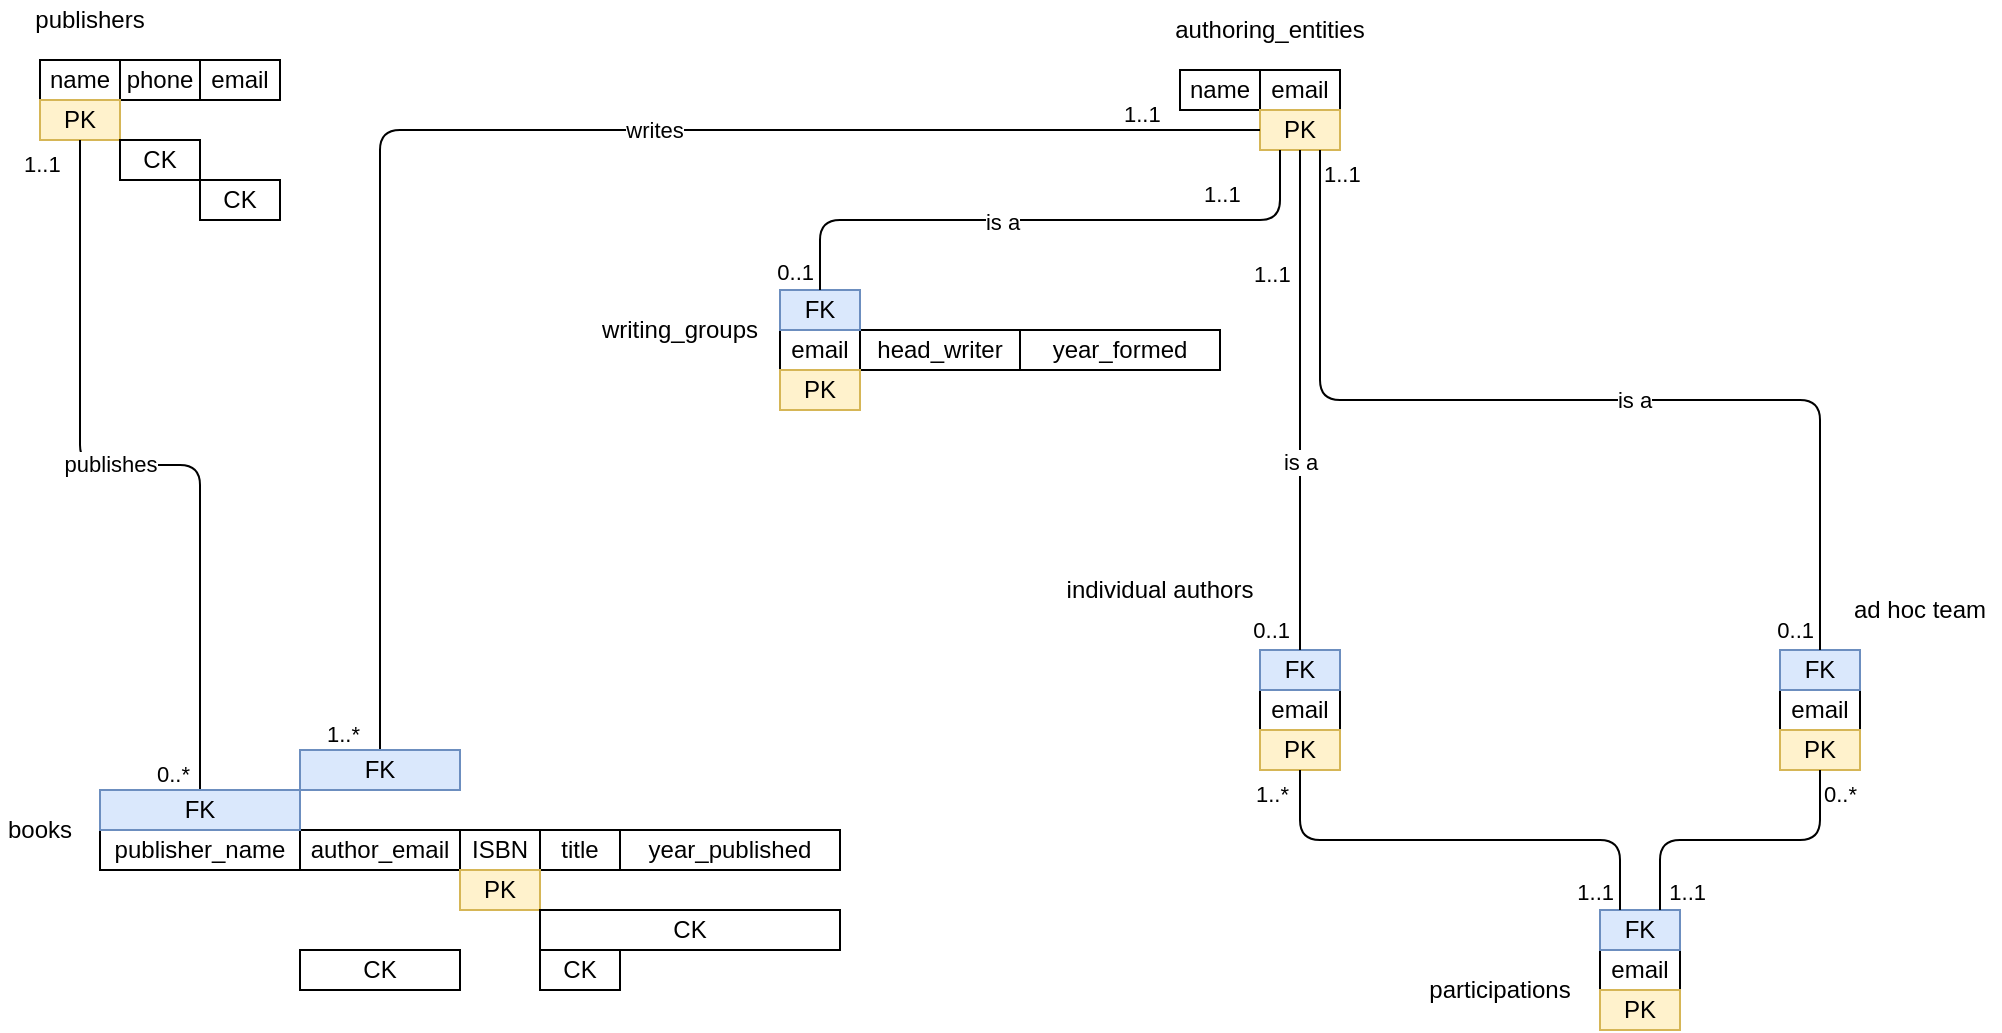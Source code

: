 <mxfile version="15.2.7" type="device"><diagram id="LP7OXKcV8oIc1YrcsEJI" name="RS"><mxGraphModel dx="1126" dy="537" grid="1" gridSize="10" guides="1" tooltips="1" connect="1" arrows="1" fold="1" page="1" pageScale="1" pageWidth="1100" pageHeight="850" math="0" shadow="0"><root><mxCell id="0"/><mxCell id="1" parent="0"/><mxCell id="6r-AQUfC-HKuCnBLaofK-1" value="publishers" style="text;html=1;strokeColor=none;fillColor=none;align=center;verticalAlign=middle;whiteSpace=wrap;rounded=0;" vertex="1" parent="1"><mxGeometry x="90" y="75" width="70" height="20" as="geometry"/></mxCell><mxCell id="6r-AQUfC-HKuCnBLaofK-2" value="authoring_entities" style="text;html=1;strokeColor=none;fillColor=none;align=center;verticalAlign=middle;whiteSpace=wrap;rounded=0;" vertex="1" parent="1"><mxGeometry x="650" y="80" width="130" height="20" as="geometry"/></mxCell><mxCell id="6r-AQUfC-HKuCnBLaofK-3" value="books" style="text;html=1;strokeColor=none;fillColor=none;align=center;verticalAlign=middle;whiteSpace=wrap;rounded=0;" vertex="1" parent="1"><mxGeometry x="80" y="480" width="40" height="20" as="geometry"/></mxCell><mxCell id="6r-AQUfC-HKuCnBLaofK-4" value="ad hoc team" style="text;html=1;strokeColor=none;fillColor=none;align=center;verticalAlign=middle;whiteSpace=wrap;rounded=0;" vertex="1" parent="1"><mxGeometry x="1000" y="370" width="80" height="20" as="geometry"/></mxCell><mxCell id="6r-AQUfC-HKuCnBLaofK-5" value="writing_groups" style="text;html=1;strokeColor=none;fillColor=none;align=center;verticalAlign=middle;whiteSpace=wrap;rounded=0;" vertex="1" parent="1"><mxGeometry x="370" y="230" width="100" height="20" as="geometry"/></mxCell><mxCell id="6r-AQUfC-HKuCnBLaofK-6" value="individual authors" style="text;html=1;strokeColor=none;fillColor=none;align=center;verticalAlign=middle;whiteSpace=wrap;rounded=0;" vertex="1" parent="1"><mxGeometry x="600" y="360" width="120" height="20" as="geometry"/></mxCell><mxCell id="6r-AQUfC-HKuCnBLaofK-7" value="name" style="text;html=1;strokeColor=default;fillColor=none;align=center;verticalAlign=middle;whiteSpace=wrap;rounded=0;" vertex="1" parent="1"><mxGeometry x="100" y="105" width="40" height="20" as="geometry"/></mxCell><mxCell id="6r-AQUfC-HKuCnBLaofK-8" value="phone" style="text;html=1;strokeColor=default;fillColor=none;align=center;verticalAlign=middle;whiteSpace=wrap;rounded=0;" vertex="1" parent="1"><mxGeometry x="140" y="105" width="40" height="20" as="geometry"/></mxCell><mxCell id="6r-AQUfC-HKuCnBLaofK-9" value="email" style="text;html=1;strokeColor=default;fillColor=none;align=center;verticalAlign=middle;whiteSpace=wrap;rounded=0;" vertex="1" parent="1"><mxGeometry x="180" y="105" width="40" height="20" as="geometry"/></mxCell><mxCell id="6r-AQUfC-HKuCnBLaofK-10" value="name" style="text;html=1;strokeColor=default;fillColor=none;align=center;verticalAlign=middle;whiteSpace=wrap;rounded=0;" vertex="1" parent="1"><mxGeometry x="670" y="110" width="40" height="20" as="geometry"/></mxCell><mxCell id="6r-AQUfC-HKuCnBLaofK-11" value="head_writer" style="text;html=1;strokeColor=default;fillColor=none;align=center;verticalAlign=middle;whiteSpace=wrap;rounded=0;" vertex="1" parent="1"><mxGeometry x="510" y="240" width="80" height="20" as="geometry"/></mxCell><mxCell id="6r-AQUfC-HKuCnBLaofK-12" value="email" style="text;html=1;strokeColor=default;fillColor=none;align=center;verticalAlign=middle;whiteSpace=wrap;rounded=0;" vertex="1" parent="1"><mxGeometry x="710" y="110" width="40" height="20" as="geometry"/></mxCell><mxCell id="6r-AQUfC-HKuCnBLaofK-13" value="PK" style="text;html=1;strokeColor=#d6b656;fillColor=#fff2cc;align=center;verticalAlign=middle;whiteSpace=wrap;rounded=0;" vertex="1" parent="1"><mxGeometry x="100" y="125" width="40" height="20" as="geometry"/></mxCell><mxCell id="6r-AQUfC-HKuCnBLaofK-14" value="PK" style="text;html=1;strokeColor=#d6b656;fillColor=#fff2cc;align=center;verticalAlign=middle;whiteSpace=wrap;rounded=0;" vertex="1" parent="1"><mxGeometry x="710" y="130" width="40" height="20" as="geometry"/></mxCell><mxCell id="6r-AQUfC-HKuCnBLaofK-15" value="publisher_name" style="text;html=1;strokeColor=default;fillColor=none;align=center;verticalAlign=middle;whiteSpace=wrap;rounded=0;" vertex="1" parent="1"><mxGeometry x="130" y="490" width="100" height="20" as="geometry"/></mxCell><mxCell id="6r-AQUfC-HKuCnBLaofK-17" value="author_email" style="text;html=1;strokeColor=default;fillColor=none;align=center;verticalAlign=middle;whiteSpace=wrap;rounded=0;" vertex="1" parent="1"><mxGeometry x="230" y="490" width="80" height="20" as="geometry"/></mxCell><mxCell id="6r-AQUfC-HKuCnBLaofK-18" value="ISBN" style="text;html=1;strokeColor=default;fillColor=none;align=center;verticalAlign=middle;whiteSpace=wrap;rounded=0;" vertex="1" parent="1"><mxGeometry x="310" y="490" width="40" height="20" as="geometry"/></mxCell><mxCell id="6r-AQUfC-HKuCnBLaofK-19" value="title" style="text;html=1;strokeColor=default;fillColor=none;align=center;verticalAlign=middle;whiteSpace=wrap;rounded=0;" vertex="1" parent="1"><mxGeometry x="350" y="490" width="40" height="20" as="geometry"/></mxCell><mxCell id="6r-AQUfC-HKuCnBLaofK-20" value="year_published" style="text;html=1;strokeColor=default;fillColor=none;align=center;verticalAlign=middle;whiteSpace=wrap;rounded=0;" vertex="1" parent="1"><mxGeometry x="390" y="490" width="110" height="20" as="geometry"/></mxCell><mxCell id="6r-AQUfC-HKuCnBLaofK-21" value="PK" style="text;html=1;strokeColor=#d6b656;fillColor=#fff2cc;align=center;verticalAlign=middle;whiteSpace=wrap;rounded=0;" vertex="1" parent="1"><mxGeometry x="310" y="510" width="40" height="20" as="geometry"/></mxCell><mxCell id="6r-AQUfC-HKuCnBLaofK-22" value="" style="endArrow=none;html=1;edgeStyle=orthogonalEdgeStyle;exitX=0.5;exitY=1;exitDx=0;exitDy=0;entryX=0.5;entryY=0;entryDx=0;entryDy=0;" edge="1" parent="1" source="6r-AQUfC-HKuCnBLaofK-13" target="6r-AQUfC-HKuCnBLaofK-25"><mxGeometry relative="1" as="geometry"><mxPoint x="310" y="260" as="sourcePoint"/><mxPoint x="270" y="310" as="targetPoint"/></mxGeometry></mxCell><mxCell id="6r-AQUfC-HKuCnBLaofK-23" value="1..1" style="edgeLabel;resizable=0;html=1;align=left;verticalAlign=bottom;" connectable="0" vertex="1" parent="6r-AQUfC-HKuCnBLaofK-22"><mxGeometry x="-1" relative="1" as="geometry"><mxPoint x="-30" y="20" as="offset"/></mxGeometry></mxCell><mxCell id="6r-AQUfC-HKuCnBLaofK-24" value="0..*" style="edgeLabel;resizable=0;html=1;align=right;verticalAlign=bottom;" connectable="0" vertex="1" parent="6r-AQUfC-HKuCnBLaofK-22"><mxGeometry x="1" relative="1" as="geometry"><mxPoint x="-5" as="offset"/></mxGeometry></mxCell><mxCell id="6r-AQUfC-HKuCnBLaofK-62" value="publishes" style="edgeLabel;html=1;align=center;verticalAlign=middle;resizable=0;points=[];" vertex="1" connectable="0" parent="6r-AQUfC-HKuCnBLaofK-22"><mxGeometry x="-0.079" y="2" relative="1" as="geometry"><mxPoint y="1" as="offset"/></mxGeometry></mxCell><mxCell id="6r-AQUfC-HKuCnBLaofK-25" value="FK" style="text;html=1;strokeColor=#6c8ebf;fillColor=#dae8fc;align=center;verticalAlign=middle;whiteSpace=wrap;rounded=0;" vertex="1" parent="1"><mxGeometry x="130" y="470" width="100" height="20" as="geometry"/></mxCell><mxCell id="6r-AQUfC-HKuCnBLaofK-26" value="CK" style="text;html=1;strokeColor=default;fillColor=none;align=center;verticalAlign=middle;whiteSpace=wrap;rounded=0;" vertex="1" parent="1"><mxGeometry x="350" y="530" width="150" height="20" as="geometry"/></mxCell><mxCell id="6r-AQUfC-HKuCnBLaofK-27" value="CK" style="text;html=1;strokeColor=default;fillColor=none;align=center;verticalAlign=middle;whiteSpace=wrap;rounded=0;" vertex="1" parent="1"><mxGeometry x="230" y="550" width="80" height="20" as="geometry"/></mxCell><mxCell id="6r-AQUfC-HKuCnBLaofK-28" value="CK" style="text;html=1;strokeColor=default;fillColor=none;align=center;verticalAlign=middle;whiteSpace=wrap;rounded=0;" vertex="1" parent="1"><mxGeometry x="350" y="550" width="40" height="20" as="geometry"/></mxCell><mxCell id="6r-AQUfC-HKuCnBLaofK-30" value="" style="endArrow=none;html=1;edgeStyle=orthogonalEdgeStyle;exitX=0;exitY=0.5;exitDx=0;exitDy=0;entryX=0.5;entryY=0;entryDx=0;entryDy=0;" edge="1" parent="1" source="6r-AQUfC-HKuCnBLaofK-14" target="6r-AQUfC-HKuCnBLaofK-33"><mxGeometry relative="1" as="geometry"><mxPoint x="310" y="260" as="sourcePoint"/><mxPoint x="470" y="260" as="targetPoint"/></mxGeometry></mxCell><mxCell id="6r-AQUfC-HKuCnBLaofK-31" value="1..1" style="edgeLabel;resizable=0;html=1;align=left;verticalAlign=bottom;" connectable="0" vertex="1" parent="6r-AQUfC-HKuCnBLaofK-30"><mxGeometry x="-1" relative="1" as="geometry"><mxPoint x="-70" as="offset"/></mxGeometry></mxCell><mxCell id="6r-AQUfC-HKuCnBLaofK-32" value="1..*" style="edgeLabel;resizable=0;html=1;align=right;verticalAlign=bottom;" connectable="0" vertex="1" parent="6r-AQUfC-HKuCnBLaofK-30"><mxGeometry x="1" relative="1" as="geometry"><mxPoint x="-10" as="offset"/></mxGeometry></mxCell><mxCell id="6r-AQUfC-HKuCnBLaofK-63" value="writes" style="edgeLabel;html=1;align=center;verticalAlign=middle;resizable=0;points=[];" vertex="1" connectable="0" parent="6r-AQUfC-HKuCnBLaofK-30"><mxGeometry x="-0.191" relative="1" as="geometry"><mxPoint as="offset"/></mxGeometry></mxCell><mxCell id="6r-AQUfC-HKuCnBLaofK-33" value="FK" style="text;html=1;strokeColor=#6c8ebf;fillColor=#dae8fc;align=center;verticalAlign=middle;whiteSpace=wrap;rounded=0;" vertex="1" parent="1"><mxGeometry x="230" y="450" width="80" height="20" as="geometry"/></mxCell><mxCell id="6r-AQUfC-HKuCnBLaofK-35" value="email" style="text;html=1;strokeColor=default;fillColor=none;align=center;verticalAlign=middle;whiteSpace=wrap;rounded=0;" vertex="1" parent="1"><mxGeometry x="470" y="240" width="40" height="20" as="geometry"/></mxCell><mxCell id="6r-AQUfC-HKuCnBLaofK-36" value="PK" style="text;html=1;strokeColor=#d6b656;fillColor=#fff2cc;align=center;verticalAlign=middle;whiteSpace=wrap;rounded=0;" vertex="1" parent="1"><mxGeometry x="470" y="260" width="40" height="20" as="geometry"/></mxCell><mxCell id="6r-AQUfC-HKuCnBLaofK-37" value="year_formed" style="text;html=1;strokeColor=default;fillColor=none;align=center;verticalAlign=middle;whiteSpace=wrap;rounded=0;" vertex="1" parent="1"><mxGeometry x="590" y="240" width="100" height="20" as="geometry"/></mxCell><mxCell id="6r-AQUfC-HKuCnBLaofK-38" value="email" style="text;html=1;strokeColor=default;fillColor=none;align=center;verticalAlign=middle;whiteSpace=wrap;rounded=0;" vertex="1" parent="1"><mxGeometry x="710" y="420" width="40" height="20" as="geometry"/></mxCell><mxCell id="6r-AQUfC-HKuCnBLaofK-39" value="PK" style="text;html=1;strokeColor=#d6b656;fillColor=#fff2cc;align=center;verticalAlign=middle;whiteSpace=wrap;rounded=0;" vertex="1" parent="1"><mxGeometry x="710" y="440" width="40" height="20" as="geometry"/></mxCell><mxCell id="6r-AQUfC-HKuCnBLaofK-40" value="email" style="text;html=1;strokeColor=default;fillColor=none;align=center;verticalAlign=middle;whiteSpace=wrap;rounded=0;" vertex="1" parent="1"><mxGeometry x="970" y="420" width="40" height="20" as="geometry"/></mxCell><mxCell id="6r-AQUfC-HKuCnBLaofK-41" value="PK" style="text;html=1;strokeColor=#d6b656;fillColor=#fff2cc;align=center;verticalAlign=middle;whiteSpace=wrap;rounded=0;" vertex="1" parent="1"><mxGeometry x="970" y="440" width="40" height="20" as="geometry"/></mxCell><mxCell id="6r-AQUfC-HKuCnBLaofK-42" value="FK" style="text;html=1;strokeColor=#6c8ebf;fillColor=#dae8fc;align=center;verticalAlign=middle;whiteSpace=wrap;rounded=0;" vertex="1" parent="1"><mxGeometry x="470" y="220" width="40" height="20" as="geometry"/></mxCell><mxCell id="6r-AQUfC-HKuCnBLaofK-43" value="FK" style="text;html=1;strokeColor=#6c8ebf;fillColor=#dae8fc;align=center;verticalAlign=middle;whiteSpace=wrap;rounded=0;" vertex="1" parent="1"><mxGeometry x="710" y="400" width="40" height="20" as="geometry"/></mxCell><mxCell id="6r-AQUfC-HKuCnBLaofK-44" value="FK" style="text;html=1;strokeColor=#6c8ebf;fillColor=#dae8fc;align=center;verticalAlign=middle;whiteSpace=wrap;rounded=0;" vertex="1" parent="1"><mxGeometry x="970" y="400" width="40" height="20" as="geometry"/></mxCell><mxCell id="6r-AQUfC-HKuCnBLaofK-45" value="CK" style="text;html=1;strokeColor=default;fillColor=none;align=center;verticalAlign=middle;whiteSpace=wrap;rounded=0;" vertex="1" parent="1"><mxGeometry x="140" y="145" width="40" height="20" as="geometry"/></mxCell><mxCell id="6r-AQUfC-HKuCnBLaofK-46" value="CK" style="text;html=1;strokeColor=default;fillColor=none;align=center;verticalAlign=middle;whiteSpace=wrap;rounded=0;" vertex="1" parent="1"><mxGeometry x="180" y="165" width="40" height="20" as="geometry"/></mxCell><mxCell id="6r-AQUfC-HKuCnBLaofK-47" value="" style="endArrow=none;html=1;edgeStyle=orthogonalEdgeStyle;exitX=0.25;exitY=1;exitDx=0;exitDy=0;entryX=0.5;entryY=0;entryDx=0;entryDy=0;" edge="1" parent="1" source="6r-AQUfC-HKuCnBLaofK-14" target="6r-AQUfC-HKuCnBLaofK-42"><mxGeometry relative="1" as="geometry"><mxPoint x="520" y="320" as="sourcePoint"/><mxPoint x="680" y="320" as="targetPoint"/></mxGeometry></mxCell><mxCell id="6r-AQUfC-HKuCnBLaofK-48" value="1..1" style="edgeLabel;resizable=0;html=1;align=left;verticalAlign=bottom;" connectable="0" vertex="1" parent="6r-AQUfC-HKuCnBLaofK-47"><mxGeometry x="-1" relative="1" as="geometry"><mxPoint x="-40" y="30" as="offset"/></mxGeometry></mxCell><mxCell id="6r-AQUfC-HKuCnBLaofK-49" value="0..1" style="edgeLabel;resizable=0;html=1;align=right;verticalAlign=bottom;" connectable="0" vertex="1" parent="6r-AQUfC-HKuCnBLaofK-47"><mxGeometry x="1" relative="1" as="geometry"><mxPoint x="-3" y="-1" as="offset"/></mxGeometry></mxCell><mxCell id="6r-AQUfC-HKuCnBLaofK-56" value="is a" style="edgeLabel;html=1;align=center;verticalAlign=middle;resizable=0;points=[];" vertex="1" connectable="0" parent="6r-AQUfC-HKuCnBLaofK-47"><mxGeometry x="0.164" y="1" relative="1" as="geometry"><mxPoint as="offset"/></mxGeometry></mxCell><mxCell id="6r-AQUfC-HKuCnBLaofK-50" value="" style="endArrow=none;html=1;edgeStyle=orthogonalEdgeStyle;exitX=0.5;exitY=1;exitDx=0;exitDy=0;entryX=0.5;entryY=0;entryDx=0;entryDy=0;" edge="1" parent="1" source="6r-AQUfC-HKuCnBLaofK-14" target="6r-AQUfC-HKuCnBLaofK-43"><mxGeometry relative="1" as="geometry"><mxPoint x="520" y="320" as="sourcePoint"/><mxPoint x="680" y="320" as="targetPoint"/></mxGeometry></mxCell><mxCell id="6r-AQUfC-HKuCnBLaofK-51" value="1..1" style="edgeLabel;resizable=0;html=1;align=left;verticalAlign=bottom;" connectable="0" vertex="1" parent="6r-AQUfC-HKuCnBLaofK-50"><mxGeometry x="-1" relative="1" as="geometry"><mxPoint x="-25" y="70" as="offset"/></mxGeometry></mxCell><mxCell id="6r-AQUfC-HKuCnBLaofK-52" value="0..1" style="edgeLabel;resizable=0;html=1;align=right;verticalAlign=bottom;" connectable="0" vertex="1" parent="6r-AQUfC-HKuCnBLaofK-50"><mxGeometry x="1" relative="1" as="geometry"><mxPoint x="-5" y="-2" as="offset"/></mxGeometry></mxCell><mxCell id="6r-AQUfC-HKuCnBLaofK-57" value="is a" style="edgeLabel;html=1;align=center;verticalAlign=middle;resizable=0;points=[];" vertex="1" connectable="0" parent="6r-AQUfC-HKuCnBLaofK-50"><mxGeometry x="0.248" relative="1" as="geometry"><mxPoint as="offset"/></mxGeometry></mxCell><mxCell id="6r-AQUfC-HKuCnBLaofK-53" value="" style="endArrow=none;html=1;edgeStyle=orthogonalEdgeStyle;exitX=0.75;exitY=1;exitDx=0;exitDy=0;entryX=0.5;entryY=0;entryDx=0;entryDy=0;" edge="1" parent="1" source="6r-AQUfC-HKuCnBLaofK-14" target="6r-AQUfC-HKuCnBLaofK-44"><mxGeometry relative="1" as="geometry"><mxPoint x="820" y="125" as="sourcePoint"/><mxPoint x="980" y="125" as="targetPoint"/></mxGeometry></mxCell><mxCell id="6r-AQUfC-HKuCnBLaofK-54" value="1..1" style="edgeLabel;resizable=0;html=1;align=left;verticalAlign=bottom;" connectable="0" vertex="1" parent="6r-AQUfC-HKuCnBLaofK-53"><mxGeometry x="-1" relative="1" as="geometry"><mxPoint y="20" as="offset"/></mxGeometry></mxCell><mxCell id="6r-AQUfC-HKuCnBLaofK-55" value="0..1" style="edgeLabel;resizable=0;html=1;align=right;verticalAlign=bottom;" connectable="0" vertex="1" parent="6r-AQUfC-HKuCnBLaofK-53"><mxGeometry x="1" relative="1" as="geometry"><mxPoint x="-3" y="-2" as="offset"/></mxGeometry></mxCell><mxCell id="6r-AQUfC-HKuCnBLaofK-58" value="is a" style="edgeLabel;html=1;align=center;verticalAlign=middle;resizable=0;points=[];" vertex="1" connectable="0" parent="6r-AQUfC-HKuCnBLaofK-53"><mxGeometry x="0.125" relative="1" as="geometry"><mxPoint as="offset"/></mxGeometry></mxCell><mxCell id="6r-AQUfC-HKuCnBLaofK-59" value="email" style="text;html=1;strokeColor=default;fillColor=none;align=center;verticalAlign=middle;whiteSpace=wrap;rounded=0;" vertex="1" parent="1"><mxGeometry x="880" y="550" width="40" height="20" as="geometry"/></mxCell><mxCell id="6r-AQUfC-HKuCnBLaofK-60" value="PK" style="text;html=1;strokeColor=#d6b656;fillColor=#fff2cc;align=center;verticalAlign=middle;whiteSpace=wrap;rounded=0;" vertex="1" parent="1"><mxGeometry x="880" y="570" width="40" height="20" as="geometry"/></mxCell><mxCell id="6r-AQUfC-HKuCnBLaofK-61" value="FK" style="text;html=1;strokeColor=#6c8ebf;fillColor=#dae8fc;align=center;verticalAlign=middle;whiteSpace=wrap;rounded=0;" vertex="1" parent="1"><mxGeometry x="880" y="530" width="40" height="20" as="geometry"/></mxCell><mxCell id="6r-AQUfC-HKuCnBLaofK-64" value="participations" style="text;html=1;strokeColor=none;fillColor=none;align=center;verticalAlign=middle;whiteSpace=wrap;rounded=0;" vertex="1" parent="1"><mxGeometry x="790" y="560" width="80" height="20" as="geometry"/></mxCell><mxCell id="6r-AQUfC-HKuCnBLaofK-65" value="" style="endArrow=none;html=1;edgeStyle=orthogonalEdgeStyle;exitX=0.5;exitY=1;exitDx=0;exitDy=0;entryX=0.25;entryY=0;entryDx=0;entryDy=0;" edge="1" parent="1" source="6r-AQUfC-HKuCnBLaofK-39" target="6r-AQUfC-HKuCnBLaofK-61"><mxGeometry relative="1" as="geometry"><mxPoint x="750" y="420" as="sourcePoint"/><mxPoint x="910" y="420" as="targetPoint"/></mxGeometry></mxCell><mxCell id="6r-AQUfC-HKuCnBLaofK-66" value="1..*" style="edgeLabel;resizable=0;html=1;align=left;verticalAlign=bottom;" connectable="0" vertex="1" parent="6r-AQUfC-HKuCnBLaofK-65"><mxGeometry x="-1" relative="1" as="geometry"><mxPoint x="-24" y="20" as="offset"/></mxGeometry></mxCell><mxCell id="6r-AQUfC-HKuCnBLaofK-67" value="1..1" style="edgeLabel;resizable=0;html=1;align=right;verticalAlign=bottom;" connectable="0" vertex="1" parent="6r-AQUfC-HKuCnBLaofK-65"><mxGeometry x="1" relative="1" as="geometry"><mxPoint x="-3" y="-1" as="offset"/></mxGeometry></mxCell><mxCell id="6r-AQUfC-HKuCnBLaofK-68" value="" style="endArrow=none;html=1;edgeStyle=orthogonalEdgeStyle;exitX=0.5;exitY=1;exitDx=0;exitDy=0;entryX=0.75;entryY=0;entryDx=0;entryDy=0;" edge="1" parent="1" source="6r-AQUfC-HKuCnBLaofK-41" target="6r-AQUfC-HKuCnBLaofK-61"><mxGeometry relative="1" as="geometry"><mxPoint x="780" y="469" as="sourcePoint"/><mxPoint x="930" y="520" as="targetPoint"/></mxGeometry></mxCell><mxCell id="6r-AQUfC-HKuCnBLaofK-69" value="0..*" style="edgeLabel;resizable=0;html=1;align=left;verticalAlign=bottom;" connectable="0" vertex="1" parent="6r-AQUfC-HKuCnBLaofK-68"><mxGeometry x="-1" relative="1" as="geometry"><mxPoint y="20" as="offset"/></mxGeometry></mxCell><mxCell id="6r-AQUfC-HKuCnBLaofK-70" value="1..1" style="edgeLabel;resizable=0;html=1;align=right;verticalAlign=bottom;" connectable="0" vertex="1" parent="6r-AQUfC-HKuCnBLaofK-68"><mxGeometry x="1" relative="1" as="geometry"><mxPoint x="23" y="-1" as="offset"/></mxGeometry></mxCell></root></mxGraphModel></diagram></mxfile>